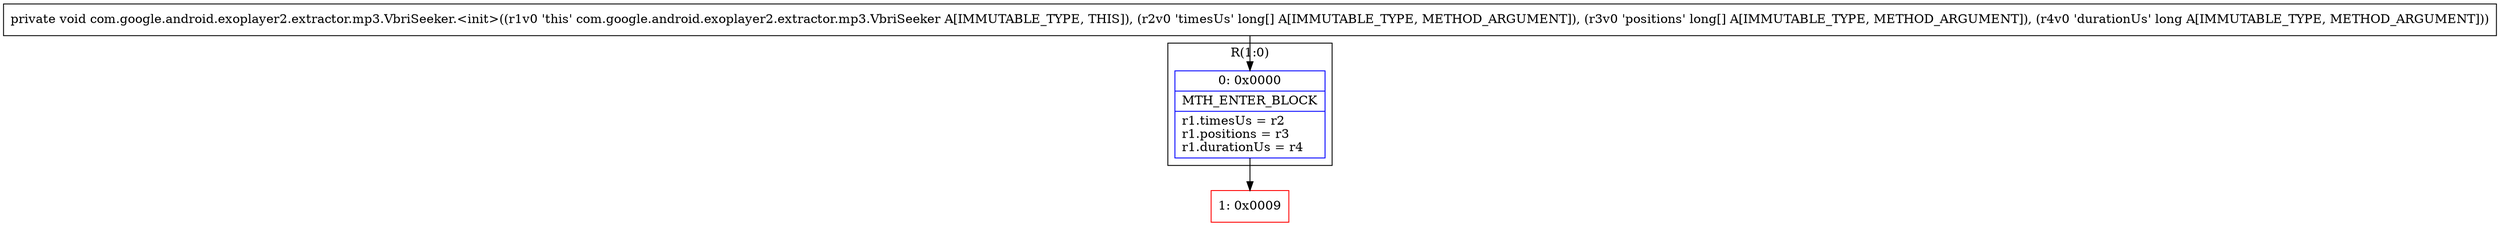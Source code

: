 digraph "CFG forcom.google.android.exoplayer2.extractor.mp3.VbriSeeker.\<init\>([J[JJ)V" {
subgraph cluster_Region_371916521 {
label = "R(1:0)";
node [shape=record,color=blue];
Node_0 [shape=record,label="{0\:\ 0x0000|MTH_ENTER_BLOCK\l|r1.timesUs = r2\lr1.positions = r3\lr1.durationUs = r4\l}"];
}
Node_1 [shape=record,color=red,label="{1\:\ 0x0009}"];
MethodNode[shape=record,label="{private void com.google.android.exoplayer2.extractor.mp3.VbriSeeker.\<init\>((r1v0 'this' com.google.android.exoplayer2.extractor.mp3.VbriSeeker A[IMMUTABLE_TYPE, THIS]), (r2v0 'timesUs' long[] A[IMMUTABLE_TYPE, METHOD_ARGUMENT]), (r3v0 'positions' long[] A[IMMUTABLE_TYPE, METHOD_ARGUMENT]), (r4v0 'durationUs' long A[IMMUTABLE_TYPE, METHOD_ARGUMENT])) }"];
MethodNode -> Node_0;
Node_0 -> Node_1;
}

